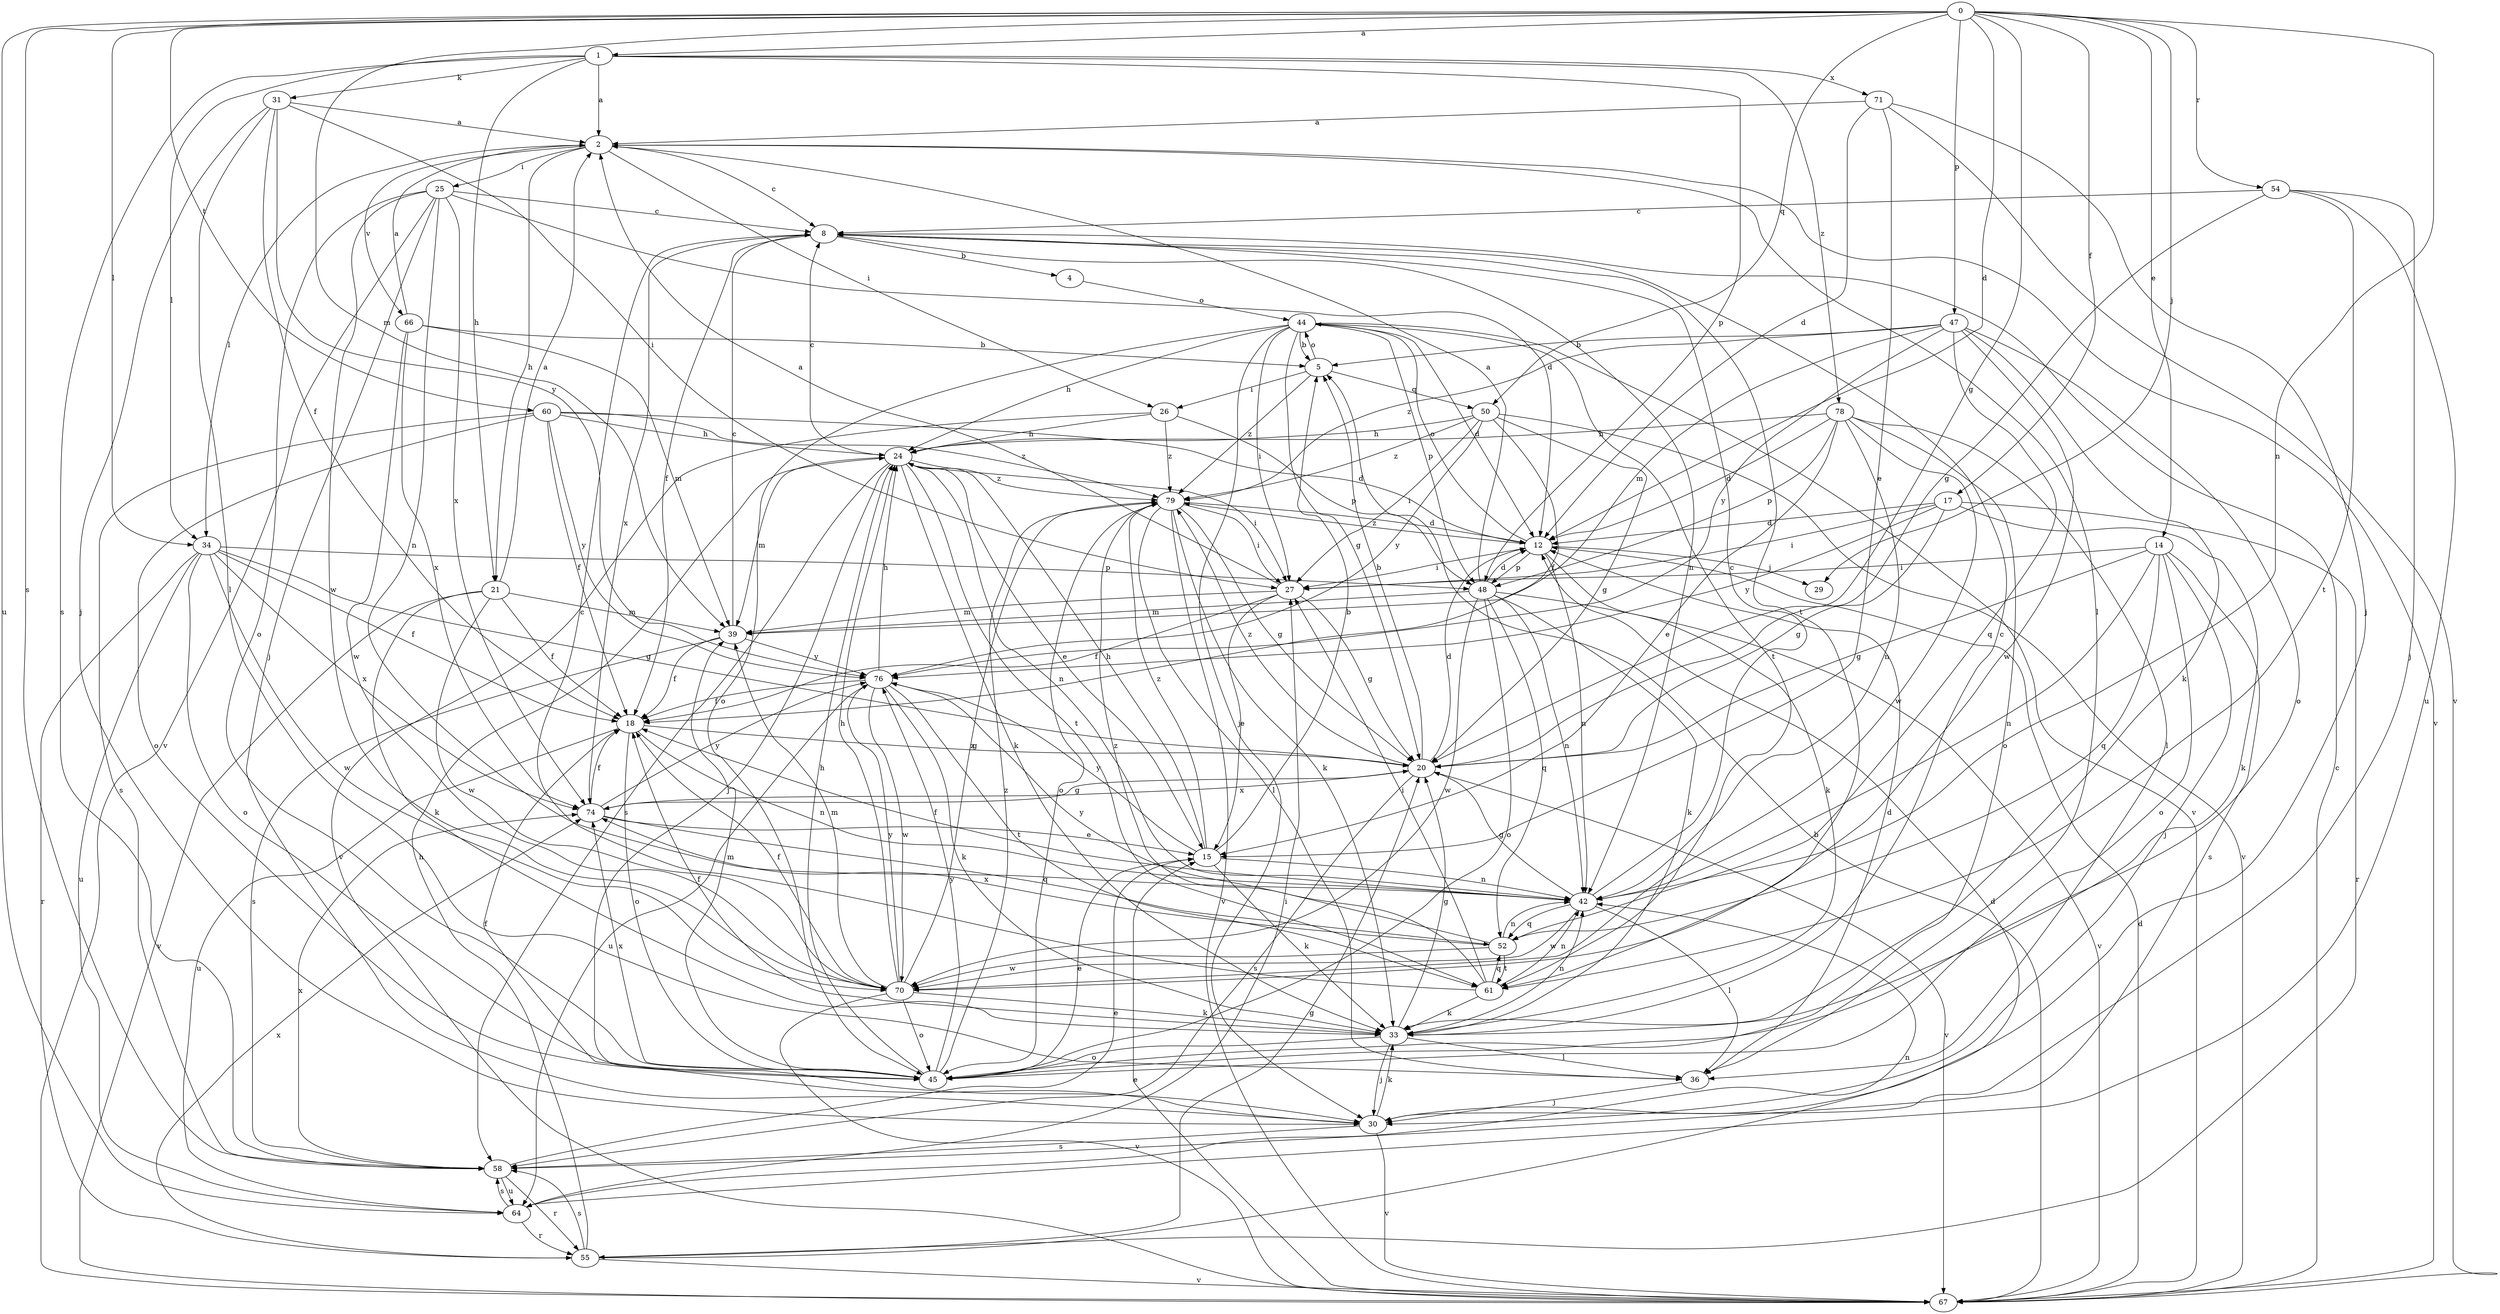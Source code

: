 strict digraph  {
0;
1;
2;
4;
5;
8;
12;
14;
15;
17;
18;
20;
21;
24;
25;
26;
27;
29;
30;
31;
33;
34;
36;
39;
42;
44;
45;
47;
48;
50;
52;
54;
55;
58;
60;
61;
64;
66;
67;
70;
71;
74;
76;
78;
79;
0 -> 1  [label=a];
0 -> 12  [label=d];
0 -> 14  [label=e];
0 -> 17  [label=f];
0 -> 20  [label=g];
0 -> 29  [label=j];
0 -> 34  [label=l];
0 -> 39  [label=m];
0 -> 42  [label=n];
0 -> 47  [label=p];
0 -> 50  [label=q];
0 -> 54  [label=r];
0 -> 58  [label=s];
0 -> 60  [label=t];
0 -> 64  [label=u];
1 -> 2  [label=a];
1 -> 21  [label=h];
1 -> 31  [label=k];
1 -> 34  [label=l];
1 -> 48  [label=p];
1 -> 58  [label=s];
1 -> 71  [label=x];
1 -> 78  [label=z];
2 -> 8  [label=c];
2 -> 21  [label=h];
2 -> 25  [label=i];
2 -> 26  [label=i];
2 -> 34  [label=l];
2 -> 36  [label=l];
2 -> 66  [label=v];
2 -> 67  [label=v];
4 -> 44  [label=o];
5 -> 26  [label=i];
5 -> 44  [label=o];
5 -> 50  [label=q];
5 -> 79  [label=z];
8 -> 4  [label=b];
8 -> 18  [label=f];
8 -> 42  [label=n];
8 -> 61  [label=t];
8 -> 74  [label=x];
12 -> 27  [label=i];
12 -> 29  [label=j];
12 -> 33  [label=k];
12 -> 42  [label=n];
12 -> 44  [label=o];
12 -> 48  [label=p];
12 -> 79  [label=z];
14 -> 20  [label=g];
14 -> 27  [label=i];
14 -> 30  [label=j];
14 -> 42  [label=n];
14 -> 45  [label=o];
14 -> 52  [label=q];
14 -> 58  [label=s];
15 -> 5  [label=b];
15 -> 24  [label=h];
15 -> 33  [label=k];
15 -> 42  [label=n];
15 -> 76  [label=y];
15 -> 79  [label=z];
17 -> 12  [label=d];
17 -> 20  [label=g];
17 -> 27  [label=i];
17 -> 33  [label=k];
17 -> 55  [label=r];
17 -> 76  [label=y];
18 -> 20  [label=g];
18 -> 42  [label=n];
18 -> 45  [label=o];
18 -> 64  [label=u];
20 -> 5  [label=b];
20 -> 12  [label=d];
20 -> 58  [label=s];
20 -> 67  [label=v];
20 -> 74  [label=x];
20 -> 79  [label=z];
21 -> 2  [label=a];
21 -> 18  [label=f];
21 -> 33  [label=k];
21 -> 39  [label=m];
21 -> 67  [label=v];
21 -> 70  [label=w];
24 -> 8  [label=c];
24 -> 15  [label=e];
24 -> 27  [label=i];
24 -> 30  [label=j];
24 -> 33  [label=k];
24 -> 39  [label=m];
24 -> 42  [label=n];
24 -> 58  [label=s];
24 -> 61  [label=t];
24 -> 79  [label=z];
25 -> 8  [label=c];
25 -> 12  [label=d];
25 -> 30  [label=j];
25 -> 42  [label=n];
25 -> 45  [label=o];
25 -> 67  [label=v];
25 -> 70  [label=w];
25 -> 74  [label=x];
26 -> 24  [label=h];
26 -> 48  [label=p];
26 -> 67  [label=v];
26 -> 79  [label=z];
27 -> 2  [label=a];
27 -> 15  [label=e];
27 -> 18  [label=f];
27 -> 20  [label=g];
27 -> 39  [label=m];
30 -> 18  [label=f];
30 -> 33  [label=k];
30 -> 58  [label=s];
30 -> 67  [label=v];
31 -> 2  [label=a];
31 -> 18  [label=f];
31 -> 27  [label=i];
31 -> 30  [label=j];
31 -> 36  [label=l];
31 -> 76  [label=y];
33 -> 8  [label=c];
33 -> 18  [label=f];
33 -> 20  [label=g];
33 -> 30  [label=j];
33 -> 36  [label=l];
33 -> 42  [label=n];
33 -> 45  [label=o];
34 -> 18  [label=f];
34 -> 20  [label=g];
34 -> 45  [label=o];
34 -> 48  [label=p];
34 -> 55  [label=r];
34 -> 64  [label=u];
34 -> 70  [label=w];
34 -> 74  [label=x];
36 -> 12  [label=d];
36 -> 30  [label=j];
39 -> 8  [label=c];
39 -> 18  [label=f];
39 -> 58  [label=s];
39 -> 76  [label=y];
42 -> 8  [label=c];
42 -> 18  [label=f];
42 -> 20  [label=g];
42 -> 36  [label=l];
42 -> 52  [label=q];
42 -> 70  [label=w];
44 -> 5  [label=b];
44 -> 12  [label=d];
44 -> 20  [label=g];
44 -> 24  [label=h];
44 -> 27  [label=i];
44 -> 30  [label=j];
44 -> 45  [label=o];
44 -> 48  [label=p];
44 -> 61  [label=t];
44 -> 67  [label=v];
45 -> 15  [label=e];
45 -> 24  [label=h];
45 -> 39  [label=m];
45 -> 74  [label=x];
45 -> 76  [label=y];
45 -> 79  [label=z];
47 -> 5  [label=b];
47 -> 33  [label=k];
47 -> 39  [label=m];
47 -> 45  [label=o];
47 -> 52  [label=q];
47 -> 70  [label=w];
47 -> 76  [label=y];
47 -> 79  [label=z];
48 -> 2  [label=a];
48 -> 12  [label=d];
48 -> 33  [label=k];
48 -> 39  [label=m];
48 -> 42  [label=n];
48 -> 45  [label=o];
48 -> 52  [label=q];
48 -> 67  [label=v];
48 -> 70  [label=w];
50 -> 18  [label=f];
50 -> 20  [label=g];
50 -> 24  [label=h];
50 -> 27  [label=i];
50 -> 67  [label=v];
50 -> 76  [label=y];
50 -> 79  [label=z];
52 -> 42  [label=n];
52 -> 61  [label=t];
52 -> 70  [label=w];
52 -> 74  [label=x];
52 -> 76  [label=y];
54 -> 8  [label=c];
54 -> 20  [label=g];
54 -> 30  [label=j];
54 -> 61  [label=t];
54 -> 64  [label=u];
55 -> 12  [label=d];
55 -> 20  [label=g];
55 -> 24  [label=h];
55 -> 58  [label=s];
55 -> 67  [label=v];
55 -> 74  [label=x];
58 -> 15  [label=e];
58 -> 55  [label=r];
58 -> 64  [label=u];
58 -> 74  [label=x];
60 -> 12  [label=d];
60 -> 18  [label=f];
60 -> 24  [label=h];
60 -> 45  [label=o];
60 -> 58  [label=s];
60 -> 76  [label=y];
60 -> 79  [label=z];
61 -> 8  [label=c];
61 -> 27  [label=i];
61 -> 33  [label=k];
61 -> 42  [label=n];
61 -> 52  [label=q];
61 -> 79  [label=z];
64 -> 27  [label=i];
64 -> 42  [label=n];
64 -> 55  [label=r];
64 -> 58  [label=s];
66 -> 2  [label=a];
66 -> 5  [label=b];
66 -> 39  [label=m];
66 -> 70  [label=w];
66 -> 74  [label=x];
67 -> 5  [label=b];
67 -> 8  [label=c];
67 -> 12  [label=d];
67 -> 15  [label=e];
70 -> 18  [label=f];
70 -> 24  [label=h];
70 -> 33  [label=k];
70 -> 39  [label=m];
70 -> 45  [label=o];
70 -> 67  [label=v];
70 -> 76  [label=y];
70 -> 79  [label=z];
71 -> 2  [label=a];
71 -> 12  [label=d];
71 -> 15  [label=e];
71 -> 30  [label=j];
71 -> 67  [label=v];
74 -> 15  [label=e];
74 -> 18  [label=f];
74 -> 20  [label=g];
74 -> 52  [label=q];
74 -> 76  [label=y];
76 -> 18  [label=f];
76 -> 24  [label=h];
76 -> 33  [label=k];
76 -> 61  [label=t];
76 -> 64  [label=u];
76 -> 70  [label=w];
78 -> 12  [label=d];
78 -> 15  [label=e];
78 -> 24  [label=h];
78 -> 36  [label=l];
78 -> 42  [label=n];
78 -> 45  [label=o];
78 -> 48  [label=p];
78 -> 70  [label=w];
79 -> 12  [label=d];
79 -> 20  [label=g];
79 -> 27  [label=i];
79 -> 33  [label=k];
79 -> 36  [label=l];
79 -> 45  [label=o];
79 -> 67  [label=v];
}
